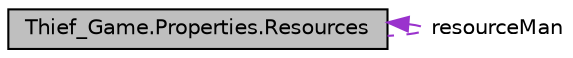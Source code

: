 digraph "Thief_Game.Properties.Resources"
{
 // LATEX_PDF_SIZE
  edge [fontname="Helvetica",fontsize="10",labelfontname="Helvetica",labelfontsize="10"];
  node [fontname="Helvetica",fontsize="10",shape=record];
  Node1 [label="Thief_Game.Properties.Resources",height=0.2,width=0.4,color="black", fillcolor="grey75", style="filled", fontcolor="black",tooltip="A strongly-typed resource class, for looking up localized strings, etc."];
  Node1 -> Node1 [dir="back",color="darkorchid3",fontsize="10",style="dashed",label=" resourceMan" ,fontname="Helvetica"];
}
